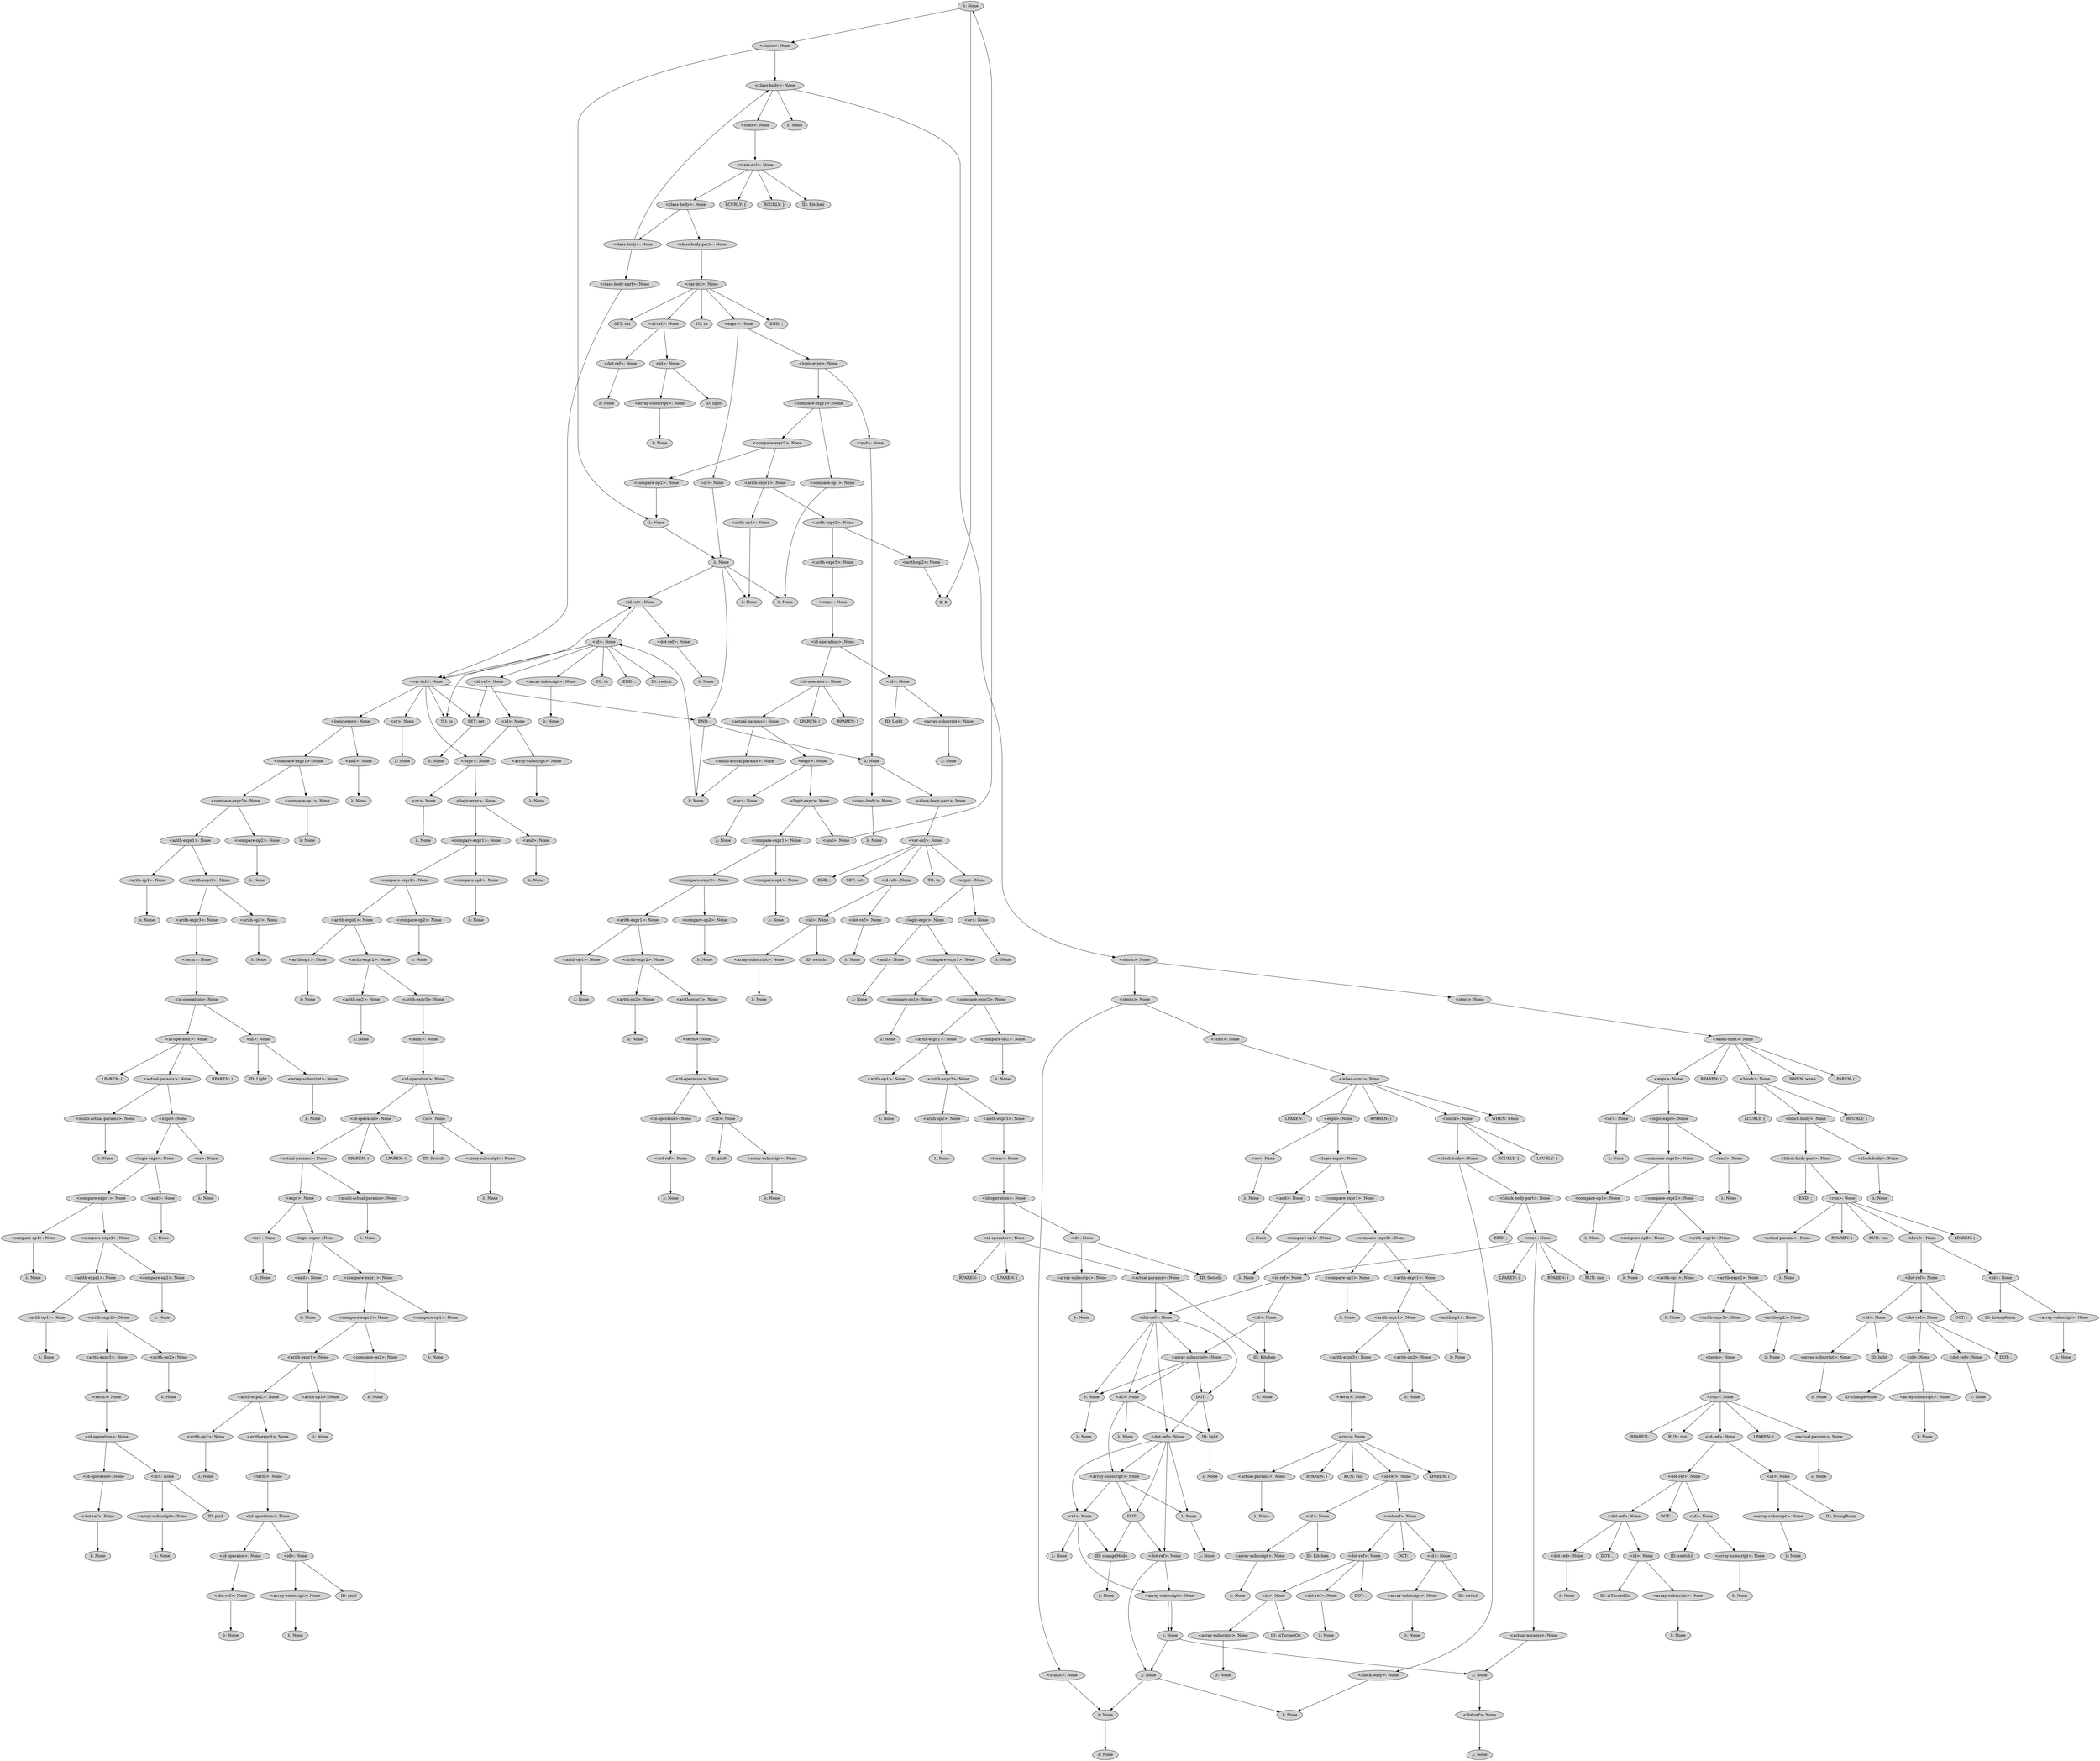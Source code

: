 digraph G {
	graph [ranksep=1.5 ratio=fill]
	node [style=filled]
	overlap=false
	435 [label="<prog>: None"]
	473 [label="<stmts>: None"]
	435 -> 473
	445 [label="<stmt>: None"]
	473 -> 445
	451 [label="<class-dcl>: None"]
	445 -> 451
	447 [label="ID: LivingRoom"]
	451 -> 447
	461 [label="LCURLY: {"]
	451 -> 461
	467 [label="<class-body>: None"]
	451 -> 467
	439 [label="<class-body-part>: None"]
	467 -> 439
	471 [label="<var-dcl>: None"]
	439 -> 471
	463 [label="SET: set"]
	471 -> 463
	487 [label="<id-ref>: None"]
	471 -> 487
	483 [label="<id>: None"]
	487 -> 483
	465 [label="ID: light"]
	483 -> 465
	481 [label="<array-subscript>: None"]
	483 -> 481
	477 [label="λ: None"]
	481 -> 477
	459 [label="<dot-ref>: None"]
	487 -> 459
	489 [label="λ: None"]
	459 -> 489
	485 [label="TO: to"]
	471 -> 485
	457 [label="<expr>: None"]
	471 -> 457
	491 [label="<logic-expr>: None"]
	457 -> 491
	495 [label="<compare-expr1>: None"]
	491 -> 495
	499 [label="<compare-expr2>: None"]
	495 -> 499
	503 [label="<arith-expr1>: None"]
	499 -> 503
	507 [label="<arith-expr2>: None"]
	503 -> 507
	511 [label="<arith-expr3>: None"]
	507 -> 511
	515 [label="<term>: None"]
	511 -> 515
	517 [label="<id-operation>: None"]
	515 -> 517
	519 [label="<id>: None"]
	517 -> 519
	523 [label="ID: Light"]
	519 -> 523
	525 [label="<array-subscript>: None"]
	519 -> 525
	527 [label="λ: None"]
	525 -> 527
	521 [label="<id-operator>: None"]
	517 -> 521
	529 [label="LPAREN: ("]
	521 -> 529
	531 [label="<actual-params>: None"]
	521 -> 531
	535 [label="<expr>: None"]
	531 -> 535
	539 [label="<logic-expr>: None"]
	535 -> 539
	543 [label="<compare-expr1>: None"]
	539 -> 543
	547 [label="<compare-expr2>: None"]
	543 -> 547
	551 [label="<arith-expr1>: None"]
	547 -> 551
	555 [label="<arith-expr2>: None"]
	551 -> 555
	559 [label="<arith-expr3>: None"]
	555 -> 559
	563 [label="<term>: None"]
	559 -> 563
	565 [label="<id-operation>: None"]
	563 -> 565
	567 [label="<id>: None"]
	565 -> 567
	571 [label="ID: pin8"]
	567 -> 571
	573 [label="<array-subscript>: None"]
	567 -> 573
	575 [label="λ: None"]
	573 -> 575
	569 [label="<id-operator>: None"]
	565 -> 569
	577 [label="<dot-ref>: None"]
	569 -> 577
	579 [label="λ: None"]
	577 -> 579
	561 [label="<arith-op2>: None"]
	555 -> 561
	581 [label="λ: None"]
	561 -> 581
	557 [label="<arith-op1>: None"]
	551 -> 557
	583 [label="λ: None"]
	557 -> 583
	553 [label="<compare-op2>: None"]
	547 -> 553
	585 [label="λ: None"]
	553 -> 585
	549 [label="<compare-op1>: None"]
	543 -> 549
	587 [label="λ: None"]
	549 -> 587
	545 [label="<and>: None"]
	539 -> 545
	589 [label="λ: None"]
	545 -> 589
	541 [label="<or>: None"]
	535 -> 541
	591 [label="λ: None"]
	541 -> 591
	537 [label="<multi-actual-params>: None"]
	531 -> 537
	593 [label="λ: None"]
	537 -> 593
	533 [label="RPAREN: )"]
	521 -> 533
	513 [label="<arith-op2>: None"]
	507 -> 513
	595 [label="λ: None"]
	513 -> 595
	509 [label="<arith-op1>: None"]
	503 -> 509
	597 [label="λ: None"]
	509 -> 597
	505 [label="<compare-op2>: None"]
	499 -> 505
	599 [label="λ: None"]
	505 -> 599
	501 [label="<compare-op1>: None"]
	495 -> 501
	601 [label="λ: None"]
	501 -> 601
	497 [label="<and>: None"]
	491 -> 497
	603 [label="λ: None"]
	497 -> 603
	493 [label="<or>: None"]
	457 -> 493
	605 [label="λ: None"]
	493 -> 605
	469 [label="END: ;"]
	471 -> 469
	449 [label="<class-body>: None"]
	467 -> 449
	607 [label="<class-body-part>: None"]
	449 -> 607
	611 [label="<var-dcl>: None"]
	607 -> 611
	613 [label="SET: set"]
	611 -> 613
	615 [label="<id-ref>: None"]
	611 -> 615
	625 [label="<id>: None"]
	615 -> 625
	629 [label="ID: switch1"]
	625 -> 629
	631 [label="<array-subscript>: None"]
	625 -> 631
	633 [label="λ: None"]
	631 -> 633
	627 [label="<dot-ref>: None"]
	615 -> 627
	635 [label="λ: None"]
	627 -> 635
	617 [label="TO: to"]
	611 -> 617
	619 [label="<expr>: None"]
	611 -> 619
	637 [label="<logic-expr>: None"]
	619 -> 637
	641 [label="<compare-expr1>: None"]
	637 -> 641
	645 [label="<compare-expr2>: None"]
	641 -> 645
	649 [label="<arith-expr1>: None"]
	645 -> 649
	653 [label="<arith-expr2>: None"]
	649 -> 653
	657 [label="<arith-expr3>: None"]
	653 -> 657
	661 [label="<term>: None"]
	657 -> 661
	663 [label="<id-operation>: None"]
	661 -> 663
	665 [label="<id>: None"]
	663 -> 665
	669 [label="ID: Switch"]
	665 -> 669
	671 [label="<array-subscript>: None"]
	665 -> 671
	673 [label="λ: None"]
	671 -> 673
	667 [label="<id-operator>: None"]
	663 -> 667
	675 [label="LPAREN: ("]
	667 -> 675
	677 [label="<actual-params>: None"]
	667 -> 677
	219 [label="<expr>: None"]
	677 -> 219
	223 [label="<logic-expr>: None"]
	219 -> 223
	227 [label="<compare-expr1>: None"]
	223 -> 227
	231 [label="<compare-expr2>: None"]
	227 -> 231
	235 [label="<arith-expr1>: None"]
	231 -> 235
	239 [label="<arith-expr2>: None"]
	235 -> 239
	243 [label="<arith-expr3>: None"]
	239 -> 243
	247 [label="<term>: None"]
	243 -> 247
	249 [label="<id-operation>: None"]
	247 -> 249
	251 [label="<id>: None"]
	249 -> 251
	255 [label="ID: pin2"]
	251 -> 255
	257 [label="<array-subscript>: None"]
	251 -> 257
	259 [label="λ: None"]
	257 -> 259
	253 [label="<id-operator>: None"]
	249 -> 253
	261 [label="<dot-ref>: None"]
	253 -> 261
	263 [label="λ: None"]
	261 -> 263
	245 [label="<arith-op2>: None"]
	239 -> 245
	265 [label="λ: None"]
	245 -> 265
	241 [label="<arith-op1>: None"]
	235 -> 241
	267 [label="λ: None"]
	241 -> 267
	237 [label="<compare-op2>: None"]
	231 -> 237
	269 [label="λ: None"]
	237 -> 269
	233 [label="<compare-op1>: None"]
	227 -> 233
	271 [label="λ: None"]
	233 -> 271
	229 [label="<and>: None"]
	223 -> 229
	273 [label="λ: None"]
	229 -> 273
	225 [label="<or>: None"]
	219 -> 225
	275 [label="λ: None"]
	225 -> 275
	221 [label="<multi-actual-params>: None"]
	677 -> 221
	277 [label="λ: None"]
	221 -> 277
	679 [label="RPAREN: )"]
	667 -> 679
	659 [label="<arith-op2>: None"]
	653 -> 659
	279 [label="λ: None"]
	659 -> 279
	655 [label="<arith-op1>: None"]
	649 -> 655
	281 [label="λ: None"]
	655 -> 281
	651 [label="<compare-op2>: None"]
	645 -> 651
	283 [label="λ: None"]
	651 -> 283
	647 [label="<compare-op1>: None"]
	641 -> 647
	285 [label="λ: None"]
	647 -> 285
	643 [label="<and>: None"]
	637 -> 643
	287 [label="λ: None"]
	643 -> 287
	639 [label="<or>: None"]
	619 -> 639
	289 [label="λ: None"]
	639 -> 289
	621 [label="END: ;"]
	611 -> 621
	609 [label="<class-body>: None"]
	449 -> 609
	291 [label="λ: None"]
	609 -> 291
	443 [label="RCURLY: }"]
	451 -> 443
	455 [label="<stmts>: None"]
	473 -> 455
	293 [label="<stmt>: None"]
	455 -> 293
	297 [label="<class-dcl>: None"]
	293 -> 297
	299 [label="ID: Kitchen"]
	297 -> 299
	301 [label="LCURLY: {"]
	297 -> 301
	303 [label="<class-body>: None"]
	297 -> 303
	307 [label="<class-body-part>: None"]
	303 -> 307
	311 [label="<var-dcl>: None"]
	307 -> 311
	313 [label="SET: set"]
	311 -> 313
	315 [label="<id-ref>: None"]
	311 -> 315
	325 [label="<id>: None"]
	315 -> 325
	329 [label="ID: light"]
	325 -> 329
	331 [label="<array-subscript>: None"]
	325 -> 331
	333 [label="λ: None"]
	331 -> 333
	327 [label="<dot-ref>: None"]
	315 -> 327
	335 [label="λ: None"]
	327 -> 335
	317 [label="TO: to"]
	311 -> 317
	319 [label="<expr>: None"]
	311 -> 319
	337 [label="<logic-expr>: None"]
	319 -> 337
	341 [label="<compare-expr1>: None"]
	337 -> 341
	345 [label="<compare-expr2>: None"]
	341 -> 345
	349 [label="<arith-expr1>: None"]
	345 -> 349
	353 [label="<arith-expr2>: None"]
	349 -> 353
	357 [label="<arith-expr3>: None"]
	353 -> 357
	361 [label="<term>: None"]
	357 -> 361
	363 [label="<id-operation>: None"]
	361 -> 363
	365 [label="<id>: None"]
	363 -> 365
	369 [label="ID: Light"]
	365 -> 369
	371 [label="<array-subscript>: None"]
	365 -> 371
	373 [label="λ: None"]
	371 -> 373
	367 [label="<id-operator>: None"]
	363 -> 367
	375 [label="LPAREN: ("]
	367 -> 375
	377 [label="<actual-params>: None"]
	367 -> 377
	381 [label="<expr>: None"]
	377 -> 381
	385 [label="<logic-expr>: None"]
	381 -> 385
	389 [label="<compare-expr1>: None"]
	385 -> 389
	393 [label="<compare-expr2>: None"]
	389 -> 393
	397 [label="<arith-expr1>: None"]
	393 -> 397
	401 [label="<arith-expr2>: None"]
	397 -> 401
	405 [label="<arith-expr3>: None"]
	401 -> 405
	409 [label="<term>: None"]
	405 -> 409
	411 [label="<id-operation>: None"]
	409 -> 411
	413 [label="<id>: None"]
	411 -> 413
	417 [label="ID: pin9"]
	413 -> 417
	419 [label="<array-subscript>: None"]
	413 -> 419
	421 [label="λ: None"]
	419 -> 421
	415 [label="<id-operator>: None"]
	411 -> 415
	423 [label="<dot-ref>: None"]
	415 -> 423
	425 [label="λ: None"]
	423 -> 425
	407 [label="<arith-op2>: None"]
	401 -> 407
	427 [label="λ: None"]
	407 -> 427
	403 [label="<arith-op1>: None"]
	397 -> 403
	429 [label="λ: None"]
	403 -> 429
	399 [label="<compare-op2>: None"]
	393 -> 399
	431 [label="λ: None"]
	399 -> 431
	395 [label="<compare-op1>: None"]
	389 -> 395
	433 [label="λ: None"]
	395 -> 433
	391 [label="<and>: None"]
	385 -> 391
	435 [label="λ: None"]
	391 -> 435
	387 [label="<or>: None"]
	381 -> 387
	437 [label="λ: None"]
	387 -> 437
	383 [label="<multi-actual-params>: None"]
	377 -> 383
	439 [label="λ: None"]
	383 -> 439
	379 [label="RPAREN: )"]
	367 -> 379
	359 [label="<arith-op2>: None"]
	353 -> 359
	441 [label="λ: None"]
	359 -> 441
	355 [label="<arith-op1>: None"]
	349 -> 355
	443 [label="λ: None"]
	355 -> 443
	351 [label="<compare-op2>: None"]
	345 -> 351
	445 [label="λ: None"]
	351 -> 445
	347 [label="<compare-op1>: None"]
	341 -> 347
	447 [label="λ: None"]
	347 -> 447
	343 [label="<and>: None"]
	337 -> 343
	449 [label="λ: None"]
	343 -> 449
	339 [label="<or>: None"]
	319 -> 339
	451 [label="λ: None"]
	339 -> 451
	321 [label="END: ;"]
	311 -> 321
	309 [label="<class-body>: None"]
	303 -> 309
	453 [label="<class-body-part>: None"]
	309 -> 453
	457 [label="<var-dcl>: None"]
	453 -> 457
	459 [label="SET: set"]
	457 -> 459
	461 [label="<id-ref>: None"]
	457 -> 461
	471 [label="<id>: None"]
	461 -> 471
	757 [label="ID: switch"]
	471 -> 757
	759 [label="<array-subscript>: None"]
	471 -> 759
	761 [label="λ: None"]
	759 -> 761
	755 [label="<dot-ref>: None"]
	461 -> 755
	763 [label="λ: None"]
	755 -> 763
	463 [label="TO: to"]
	457 -> 463
	465 [label="<expr>: None"]
	457 -> 465
	765 [label="<logic-expr>: None"]
	465 -> 765
	769 [label="<compare-expr1>: None"]
	765 -> 769
	773 [label="<compare-expr2>: None"]
	769 -> 773
	777 [label="<arith-expr1>: None"]
	773 -> 777
	781 [label="<arith-expr2>: None"]
	777 -> 781
	785 [label="<arith-expr3>: None"]
	781 -> 785
	789 [label="<term>: None"]
	785 -> 789
	791 [label="<id-operation>: None"]
	789 -> 791
	793 [label="<id>: None"]
	791 -> 793
	797 [label="ID: Switch"]
	793 -> 797
	799 [label="<array-subscript>: None"]
	793 -> 799
	801 [label="λ: None"]
	799 -> 801
	795 [label="<id-operator>: None"]
	791 -> 795
	803 [label="LPAREN: ("]
	795 -> 803
	805 [label="<actual-params>: None"]
	795 -> 805
	809 [label="<expr>: None"]
	805 -> 809
	813 [label="<logic-expr>: None"]
	809 -> 813
	817 [label="<compare-expr1>: None"]
	813 -> 817
	821 [label="<compare-expr2>: None"]
	817 -> 821
	825 [label="<arith-expr1>: None"]
	821 -> 825
	829 [label="<arith-expr2>: None"]
	825 -> 829
	833 [label="<arith-expr3>: None"]
	829 -> 833
	837 [label="<term>: None"]
	833 -> 837
	839 [label="<id-operation>: None"]
	837 -> 839
	841 [label="<id>: None"]
	839 -> 841
	845 [label="ID: pin3"]
	841 -> 845
	847 [label="<array-subscript>: None"]
	841 -> 847
	849 [label="λ: None"]
	847 -> 849
	843 [label="<id-operator>: None"]
	839 -> 843
	851 [label="<dot-ref>: None"]
	843 -> 851
	853 [label="λ: None"]
	851 -> 853
	835 [label="<arith-op2>: None"]
	829 -> 835
	855 [label="λ: None"]
	835 -> 855
	831 [label="<arith-op1>: None"]
	825 -> 831
	857 [label="λ: None"]
	831 -> 857
	827 [label="<compare-op2>: None"]
	821 -> 827
	859 [label="λ: None"]
	827 -> 859
	823 [label="<compare-op1>: None"]
	817 -> 823
	861 [label="λ: None"]
	823 -> 861
	819 [label="<and>: None"]
	813 -> 819
	863 [label="λ: None"]
	819 -> 863
	815 [label="<or>: None"]
	809 -> 815
	865 [label="λ: None"]
	815 -> 865
	811 [label="<multi-actual-params>: None"]
	805 -> 811
	867 [label="λ: None"]
	811 -> 867
	807 [label="RPAREN: )"]
	795 -> 807
	787 [label="<arith-op2>: None"]
	781 -> 787
	869 [label="λ: None"]
	787 -> 869
	783 [label="<arith-op1>: None"]
	777 -> 783
	871 [label="λ: None"]
	783 -> 871
	779 [label="<compare-op2>: None"]
	773 -> 779
	873 [label="λ: None"]
	779 -> 873
	775 [label="<compare-op1>: None"]
	769 -> 775
	875 [label="λ: None"]
	775 -> 875
	771 [label="<and>: None"]
	765 -> 771
	877 [label="λ: None"]
	771 -> 877
	767 [label="<or>: None"]
	465 -> 767
	879 [label="λ: None"]
	767 -> 879
	467 [label="END: ;"]
	457 -> 467
	455 [label="<class-body>: None"]
	309 -> 455
	881 [label="λ: None"]
	455 -> 881
	305 [label="RCURLY: }"]
	297 -> 305
	295 [label="<stmts>: None"]
	455 -> 295
	883 [label="<stmt>: None"]
	295 -> 883
	887 [label="<when-stmt>: None"]
	883 -> 887
	889 [label="WHEN: when"]
	887 -> 889
	891 [label="LPAREN: ("]
	887 -> 891
	893 [label="<expr>: None"]
	887 -> 893
	901 [label="<logic-expr>: None"]
	893 -> 901
	905 [label="<compare-expr1>: None"]
	901 -> 905
	909 [label="<compare-expr2>: None"]
	905 -> 909
	913 [label="<arith-expr1>: None"]
	909 -> 913
	917 [label="<arith-expr2>: None"]
	913 -> 917
	921 [label="<arith-expr3>: None"]
	917 -> 921
	925 [label="<term>: None"]
	921 -> 925
	927 [label="<run>: None"]
	925 -> 927
	929 [label="RUN: run"]
	927 -> 929
	931 [label="<id-ref>: None"]
	927 -> 931
	941 [label="<id>: None"]
	931 -> 941
	945 [label="ID: LivingRoom"]
	941 -> 945
	947 [label="<array-subscript>: None"]
	941 -> 947
	949 [label="λ: None"]
	947 -> 949
	943 [label="<dot-ref>: None"]
	931 -> 943
	951 [label="DOT: ."]
	943 -> 951
	953 [label="<id>: None"]
	943 -> 953
	957 [label="ID: switch1"]
	953 -> 957
	959 [label="<array-subscript>: None"]
	953 -> 959
	961 [label="λ: None"]
	959 -> 961
	955 [label="<dot-ref>: None"]
	943 -> 955
	963 [label="DOT: ."]
	955 -> 963
	965 [label="<id>: None"]
	955 -> 965
	969 [label="ID: isTurnedOn"]
	965 -> 969
	971 [label="<array-subscript>: None"]
	965 -> 971
	973 [label="λ: None"]
	971 -> 973
	967 [label="<dot-ref>: None"]
	955 -> 967
	975 [label="λ: None"]
	967 -> 975
	933 [label="LPAREN: ("]
	927 -> 933
	935 [label="<actual-params>: None"]
	927 -> 935
	977 [label="λ: None"]
	935 -> 977
	937 [label="RPAREN: )"]
	927 -> 937
	923 [label="<arith-op2>: None"]
	917 -> 923
	979 [label="λ: None"]
	923 -> 979
	919 [label="<arith-op1>: None"]
	913 -> 919
	981 [label="λ: None"]
	919 -> 981
	915 [label="<compare-op2>: None"]
	909 -> 915
	983 [label="λ: None"]
	915 -> 983
	911 [label="<compare-op1>: None"]
	905 -> 911
	985 [label="λ: None"]
	911 -> 985
	907 [label="<and>: None"]
	901 -> 907
	987 [label="λ: None"]
	907 -> 987
	903 [label="<or>: None"]
	893 -> 903
	989 [label="λ: None"]
	903 -> 989
	895 [label="RPAREN: )"]
	887 -> 895
	897 [label="<block>: None"]
	887 -> 897
	991 [label="LCURLY: {"]
	897 -> 991
	993 [label="<block-body>: None"]
	897 -> 993
	997 [label="<block-body-part>: None"]
	993 -> 997
	1 [label="<run>: None"]
	997 -> 1
	5 [label="RUN: run"]
	1 -> 5
	7 [label="<id-ref>: None"]
	1 -> 7
	43 [label="<id>: None"]
	7 -> 43
	47 [label="ID: LivingRoom"]
	43 -> 47
	49 [label="<array-subscript>: None"]
	43 -> 49
	51 [label="λ: None"]
	49 -> 51
	45 [label="<dot-ref>: None"]
	7 -> 45
	53 [label="DOT: ."]
	45 -> 53
	55 [label="<id>: None"]
	45 -> 55
	59 [label="ID: light"]
	55 -> 59
	61 [label="<array-subscript>: None"]
	55 -> 61
	63 [label="λ: None"]
	61 -> 63
	57 [label="<dot-ref>: None"]
	45 -> 57
	65 [label="DOT: ."]
	57 -> 65
	67 [label="<id>: None"]
	57 -> 67
	71 [label="ID: changeMode"]
	67 -> 71
	73 [label="<array-subscript>: None"]
	67 -> 73
	75 [label="λ: None"]
	73 -> 75
	69 [label="<dot-ref>: None"]
	57 -> 69
	77 [label="λ: None"]
	69 -> 77
	35 [label="LPAREN: ("]
	1 -> 35
	37 [label="<actual-params>: None"]
	1 -> 37
	79 [label="λ: None"]
	37 -> 79
	39 [label="RPAREN: )"]
	1 -> 39
	3 [label="END: ;"]
	997 -> 3
	999 [label="<block-body>: None"]
	993 -> 999
	81 [label="λ: None"]
	999 -> 81
	995 [label="RCURLY: }"]
	897 -> 995
	885 [label="<stmts>: None"]
	295 -> 885
	83 [label="<stmt>: None"]
	885 -> 83
	87 [label="<when-stmt>: None"]
	83 -> 87
	89 [label="WHEN: when"]
	87 -> 89
	91 [label="LPAREN: ("]
	87 -> 91
	93 [label="<expr>: None"]
	87 -> 93
	101 [label="<logic-expr>: None"]
	93 -> 101
	105 [label="<compare-expr1>: None"]
	101 -> 105
	109 [label="<compare-expr2>: None"]
	105 -> 109
	113 [label="<arith-expr1>: None"]
	109 -> 113
	117 [label="<arith-expr2>: None"]
	113 -> 117
	121 [label="<arith-expr3>: None"]
	117 -> 121
	125 [label="<term>: None"]
	121 -> 125
	127 [label="<run>: None"]
	125 -> 127
	129 [label="RUN: run"]
	127 -> 129
	131 [label="<id-ref>: None"]
	127 -> 131
	141 [label="<id>: None"]
	131 -> 141
	145 [label="ID: Kitchen"]
	141 -> 145
	147 [label="<array-subscript>: None"]
	141 -> 147
	149 [label="λ: None"]
	147 -> 149
	143 [label="<dot-ref>: None"]
	131 -> 143
	151 [label="DOT: ."]
	143 -> 151
	153 [label="<id>: None"]
	143 -> 153
	157 [label="ID: switch"]
	153 -> 157
	159 [label="<array-subscript>: None"]
	153 -> 159
	161 [label="λ: None"]
	159 -> 161
	155 [label="<dot-ref>: None"]
	143 -> 155
	163 [label="DOT: ."]
	155 -> 163
	165 [label="<id>: None"]
	155 -> 165
	169 [label="ID: isTurnedOn"]
	165 -> 169
	171 [label="<array-subscript>: None"]
	165 -> 171
	173 [label="λ: None"]
	171 -> 173
	167 [label="<dot-ref>: None"]
	155 -> 167
	175 [label="λ: None"]
	167 -> 175
	133 [label="LPAREN: ("]
	127 -> 133
	135 [label="<actual-params>: None"]
	127 -> 135
	177 [label="λ: None"]
	135 -> 177
	137 [label="RPAREN: )"]
	127 -> 137
	123 [label="<arith-op2>: None"]
	117 -> 123
	179 [label="λ: None"]
	123 -> 179
	119 [label="<arith-op1>: None"]
	113 -> 119
	181 [label="λ: None"]
	119 -> 181
	115 [label="<compare-op2>: None"]
	109 -> 115
	183 [label="λ: None"]
	115 -> 183
	111 [label="<compare-op1>: None"]
	105 -> 111
	185 [label="λ: None"]
	111 -> 185
	107 [label="<and>: None"]
	101 -> 107
	187 [label="λ: None"]
	107 -> 187
	103 [label="<or>: None"]
	93 -> 103
	189 [label="λ: None"]
	103 -> 189
	95 [label="RPAREN: )"]
	87 -> 95
	97 [label="<block>: None"]
	87 -> 97
	191 [label="LCURLY: {"]
	97 -> 191
	193 [label="<block-body>: None"]
	97 -> 193
	197 [label="<block-body-part>: None"]
	193 -> 197
	201 [label="<run>: None"]
	197 -> 201
	205 [label="RUN: run"]
	201 -> 205
	207 [label="<id-ref>: None"]
	201 -> 207
	217 [label="<id>: None"]
	207 -> 217
	221 [label="ID: Kitchen"]
	217 -> 221
	223 [label="<array-subscript>: None"]
	217 -> 223
	225 [label="λ: None"]
	223 -> 225
	219 [label="<dot-ref>: None"]
	207 -> 219
	227 [label="DOT: ."]
	219 -> 227
	229 [label="<id>: None"]
	219 -> 229
	233 [label="ID: light"]
	229 -> 233
	235 [label="<array-subscript>: None"]
	229 -> 235
	237 [label="λ: None"]
	235 -> 237
	231 [label="<dot-ref>: None"]
	219 -> 231
	239 [label="DOT: ."]
	231 -> 239
	241 [label="<id>: None"]
	231 -> 241
	245 [label="ID: changeMode"]
	241 -> 245
	247 [label="<array-subscript>: None"]
	241 -> 247
	249 [label="λ: None"]
	247 -> 249
	243 [label="<dot-ref>: None"]
	231 -> 243
	251 [label="λ: None"]
	243 -> 251
	209 [label="LPAREN: ("]
	201 -> 209
	211 [label="<actual-params>: None"]
	201 -> 211
	253 [label="λ: None"]
	211 -> 253
	213 [label="RPAREN: )"]
	201 -> 213
	203 [label="END: ;"]
	197 -> 203
	199 [label="<block-body>: None"]
	193 -> 199
	255 [label="λ: None"]
	199 -> 255
	195 [label="RCURLY: }"]
	97 -> 195
	85 [label="<stmts>: None"]
	885 -> 85
	257 [label="λ: None"]
	85 -> 257
	441 [label="$: $"]
	435 -> 441
}
